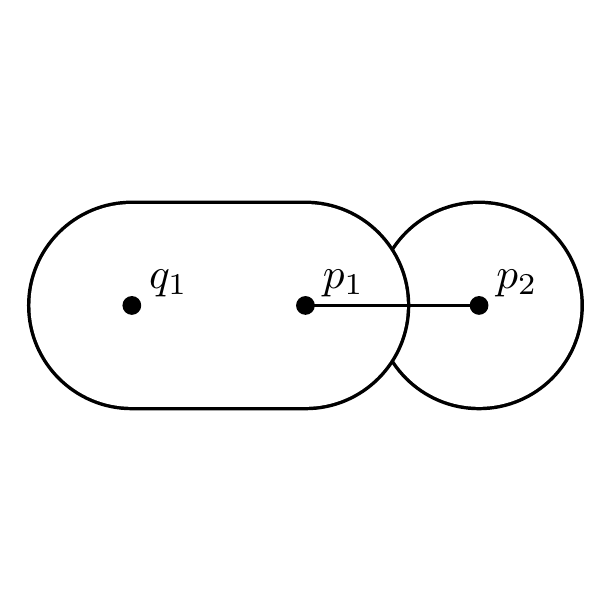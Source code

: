 \begin{pgfpicture}
  \pgfpathrectangle{\pgfpointorigin}{\pgfqpoint{200.0bp}{200.0bp}}
  \pgfusepath{use as bounding box}
  \begin{pgfscope}
    \definecolor{fc}{rgb}{0.0,0.0,0.0}
    \pgfsetfillcolor{fc}
    \pgfsetlinewidth{0.5bp}
    \definecolor{sc}{rgb}{0.0,0.0,0.0}
    \pgfsetstrokecolor{sc}
    \pgfsetmiterjoin
    \pgfsetbuttcap
    \pgfpathqmoveto{200.0bp}{100.0bp}
    \pgfpathqcurveto{200.0bp}{120.711bp}{183.211bp}{137.5bp}{162.5bp}{137.5bp}
    \pgfpathqcurveto{141.789bp}{137.5bp}{125.0bp}{120.711bp}{125.0bp}{100.0bp}
    \pgfpathqcurveto{125.0bp}{79.289bp}{141.789bp}{62.5bp}{162.5bp}{62.5bp}
    \pgfpathqcurveto{183.211bp}{62.5bp}{200.0bp}{79.289bp}{200.0bp}{100.0bp}
    \pgfpathclose
    \pgfusepathqfillstroke
  \end{pgfscope}
  \begin{pgfscope}
    \definecolor{fc}{rgb}{1.0,1.0,1.0}
    \pgfsetfillcolor{fc}
    \pgfsetlinewidth{0.5bp}
    \definecolor{sc}{rgb}{1.0,1.0,1.0}
    \pgfsetstrokecolor{sc}
    \pgfsetmiterjoin
    \pgfsetbuttcap
    \pgfpathqmoveto{198.75bp}{100.0bp}
    \pgfpathqcurveto{198.75bp}{120.02bp}{182.52bp}{136.25bp}{162.5bp}{136.25bp}
    \pgfpathqcurveto{142.48bp}{136.25bp}{126.25bp}{120.02bp}{126.25bp}{100.0bp}
    \pgfpathqcurveto{126.25bp}{79.98bp}{142.48bp}{63.75bp}{162.5bp}{63.75bp}
    \pgfpathqcurveto{182.52bp}{63.75bp}{198.75bp}{79.98bp}{198.75bp}{100.0bp}
    \pgfpathclose
    \pgfusepathqfillstroke
  \end{pgfscope}
  \begin{pgfscope}
    \definecolor{fc}{rgb}{0.0,0.0,0.0}
    \pgfsetfillcolor{fc}
    \pgfsetlinewidth{0.5bp}
    \definecolor{sc}{rgb}{0.0,0.0,0.0}
    \pgfsetstrokecolor{sc}
    \pgfsetmiterjoin
    \pgfsetbuttcap
    \pgfpathqmoveto{37.5bp}{137.5bp}
    \pgfpathqcurveto{16.789bp}{137.5bp}{0.0bp}{120.711bp}{0.0bp}{100.0bp}
    \pgfpathqcurveto{0.0bp}{79.289bp}{16.789bp}{62.5bp}{37.5bp}{62.5bp}
    \pgfpathqlineto{100.0bp}{62.5bp}
    \pgfpathqcurveto{120.711bp}{62.5bp}{137.5bp}{79.289bp}{137.5bp}{100.0bp}
    \pgfpathqcurveto{137.5bp}{120.711bp}{120.711bp}{137.5bp}{100.0bp}{137.5bp}
    \pgfpathqlineto{37.5bp}{137.5bp}
    \pgfpathqcurveto{16.789bp}{137.5bp}{0.0bp}{120.711bp}{0.0bp}{100.0bp}
    \pgfpathqcurveto{0.0bp}{79.289bp}{16.789bp}{62.5bp}{37.5bp}{62.5bp}
    \pgfpathqlineto{100.0bp}{62.5bp}
    \pgfpathqcurveto{120.711bp}{62.5bp}{137.5bp}{79.289bp}{137.5bp}{100.0bp}
    \pgfpathqcurveto{137.5bp}{120.711bp}{120.711bp}{137.5bp}{100.0bp}{137.5bp}
    \pgfpathqlineto{37.5bp}{137.5bp}
    \pgfpathclose
    \pgfusepathqfillstroke
  \end{pgfscope}
  \begin{pgfscope}
    \definecolor{fc}{rgb}{1.0,1.0,1.0}
    \pgfsetfillcolor{fc}
    \pgfsetlinewidth{0.5bp}
    \definecolor{sc}{rgb}{1.0,1.0,1.0}
    \pgfsetstrokecolor{sc}
    \pgfsetmiterjoin
    \pgfsetbuttcap
    \pgfpathqmoveto{37.5bp}{136.25bp}
    \pgfpathqcurveto{17.48bp}{136.25bp}{1.25bp}{120.02bp}{1.25bp}{100.0bp}
    \pgfpathqcurveto{1.25bp}{79.98bp}{17.48bp}{63.75bp}{37.5bp}{63.75bp}
    \pgfpathqlineto{100.0bp}{63.75bp}
    \pgfpathqcurveto{120.02bp}{63.75bp}{136.25bp}{79.98bp}{136.25bp}{100.0bp}
    \pgfpathqcurveto{136.25bp}{120.02bp}{120.02bp}{136.25bp}{100.0bp}{136.25bp}
    \pgfpathqlineto{37.5bp}{136.25bp}
    \pgfpathqcurveto{17.48bp}{136.25bp}{1.25bp}{120.02bp}{1.25bp}{100.0bp}
    \pgfpathqcurveto{1.25bp}{79.98bp}{17.48bp}{63.75bp}{37.5bp}{63.75bp}
    \pgfpathqlineto{100.0bp}{63.75bp}
    \pgfpathqcurveto{120.02bp}{63.75bp}{136.25bp}{79.98bp}{136.25bp}{100.0bp}
    \pgfpathqcurveto{136.25bp}{120.02bp}{120.02bp}{136.25bp}{100.0bp}{136.25bp}
    \pgfpathqlineto{37.5bp}{136.25bp}
    \pgfpathclose
    \pgfusepathqfillstroke
  \end{pgfscope}
  \begin{pgfscope}
    \definecolor{fc}{rgb}{0.0,0.0,0.0}
    \pgfsetfillcolor{fc}
    \pgftransformshift{\pgfqpoint{168.75bp}{106.25bp}}
    \pgftransformscale{1.562}
    \pgftext[base,left]{$p_2$}
  \end{pgfscope}
  \begin{pgfscope}
    \definecolor{fc}{rgb}{0.0,0.0,0.0}
    \pgfsetfillcolor{fc}
    \pgfsetlinewidth{0.5bp}
    \definecolor{sc}{rgb}{0.0,0.0,0.0}
    \pgfsetstrokecolor{sc}
    \pgfsetmiterjoin
    \pgfsetbuttcap
    \pgfpathqmoveto{165.625bp}{100.0bp}
    \pgfpathqcurveto{165.625bp}{101.726bp}{164.226bp}{103.125bp}{162.5bp}{103.125bp}
    \pgfpathqcurveto{160.774bp}{103.125bp}{159.375bp}{101.726bp}{159.375bp}{100.0bp}
    \pgfpathqcurveto{159.375bp}{98.274bp}{160.774bp}{96.875bp}{162.5bp}{96.875bp}
    \pgfpathqcurveto{164.226bp}{96.875bp}{165.625bp}{98.274bp}{165.625bp}{100.0bp}
    \pgfpathclose
    \pgfusepathqfillstroke
  \end{pgfscope}
  \begin{pgfscope}
    \definecolor{fc}{rgb}{0.0,0.0,0.0}
    \pgfsetfillcolor{fc}
    \pgftransformshift{\pgfqpoint{106.25bp}{106.25bp}}
    \pgftransformscale{1.562}
    \pgftext[base,left]{$p_1$}
  \end{pgfscope}
  \begin{pgfscope}
    \definecolor{fc}{rgb}{0.0,0.0,0.0}
    \pgfsetfillcolor{fc}
    \pgfsetlinewidth{0.5bp}
    \definecolor{sc}{rgb}{0.0,0.0,0.0}
    \pgfsetstrokecolor{sc}
    \pgfsetmiterjoin
    \pgfsetbuttcap
    \pgfpathqmoveto{103.125bp}{100.0bp}
    \pgfpathqcurveto{103.125bp}{101.726bp}{101.726bp}{103.125bp}{100.0bp}{103.125bp}
    \pgfpathqcurveto{98.274bp}{103.125bp}{96.875bp}{101.726bp}{96.875bp}{100.0bp}
    \pgfpathqcurveto{96.875bp}{98.274bp}{98.274bp}{96.875bp}{100.0bp}{96.875bp}
    \pgfpathqcurveto{101.726bp}{96.875bp}{103.125bp}{98.274bp}{103.125bp}{100.0bp}
    \pgfpathclose
    \pgfusepathqfillstroke
  \end{pgfscope}
  \begin{pgfscope}
    \pgfsetlinewidth{0.919bp}
    \definecolor{sc}{rgb}{0.0,0.0,0.0}
    \pgfsetstrokecolor{sc}
    \pgfsetmiterjoin
    \pgfsetbuttcap
    \pgfpathqmoveto{100.0bp}{100.0bp}
    \pgfpathqlineto{162.5bp}{100.0bp}
    \pgfusepathqstroke
  \end{pgfscope}
  \begin{pgfscope}
    \definecolor{fc}{rgb}{0.0,0.0,0.0}
    \pgfsetfillcolor{fc}
    \pgfusepathqfill
  \end{pgfscope}
  \begin{pgfscope}
    \definecolor{fc}{rgb}{0.0,0.0,0.0}
    \pgfsetfillcolor{fc}
    \pgfusepathqfill
  \end{pgfscope}
  \begin{pgfscope}
    \definecolor{fc}{rgb}{0.0,0.0,0.0}
    \pgfsetfillcolor{fc}
    \pgfusepathqfill
  \end{pgfscope}
  \begin{pgfscope}
    \definecolor{fc}{rgb}{0.0,0.0,0.0}
    \pgfsetfillcolor{fc}
    \pgfusepathqfill
  \end{pgfscope}
  \begin{pgfscope}
    \definecolor{fc}{rgb}{0.0,0.0,0.0}
    \pgfsetfillcolor{fc}
    \pgftransformshift{\pgfqpoint{43.75bp}{106.25bp}}
    \pgftransformscale{1.562}
    \pgftext[base,left]{$q_1$}
  \end{pgfscope}
  \begin{pgfscope}
    \definecolor{fc}{rgb}{0.0,0.0,0.0}
    \pgfsetfillcolor{fc}
    \pgfsetlinewidth{0.5bp}
    \definecolor{sc}{rgb}{0.0,0.0,0.0}
    \pgfsetstrokecolor{sc}
    \pgfsetmiterjoin
    \pgfsetbuttcap
    \pgfpathqmoveto{40.625bp}{100.0bp}
    \pgfpathqcurveto{40.625bp}{101.726bp}{39.226bp}{103.125bp}{37.5bp}{103.125bp}
    \pgfpathqcurveto{35.774bp}{103.125bp}{34.375bp}{101.726bp}{34.375bp}{100.0bp}
    \pgfpathqcurveto{34.375bp}{98.274bp}{35.774bp}{96.875bp}{37.5bp}{96.875bp}
    \pgfpathqcurveto{39.226bp}{96.875bp}{40.625bp}{98.274bp}{40.625bp}{100.0bp}
    \pgfpathclose
    \pgfusepathqfillstroke
  \end{pgfscope}
\end{pgfpicture}
